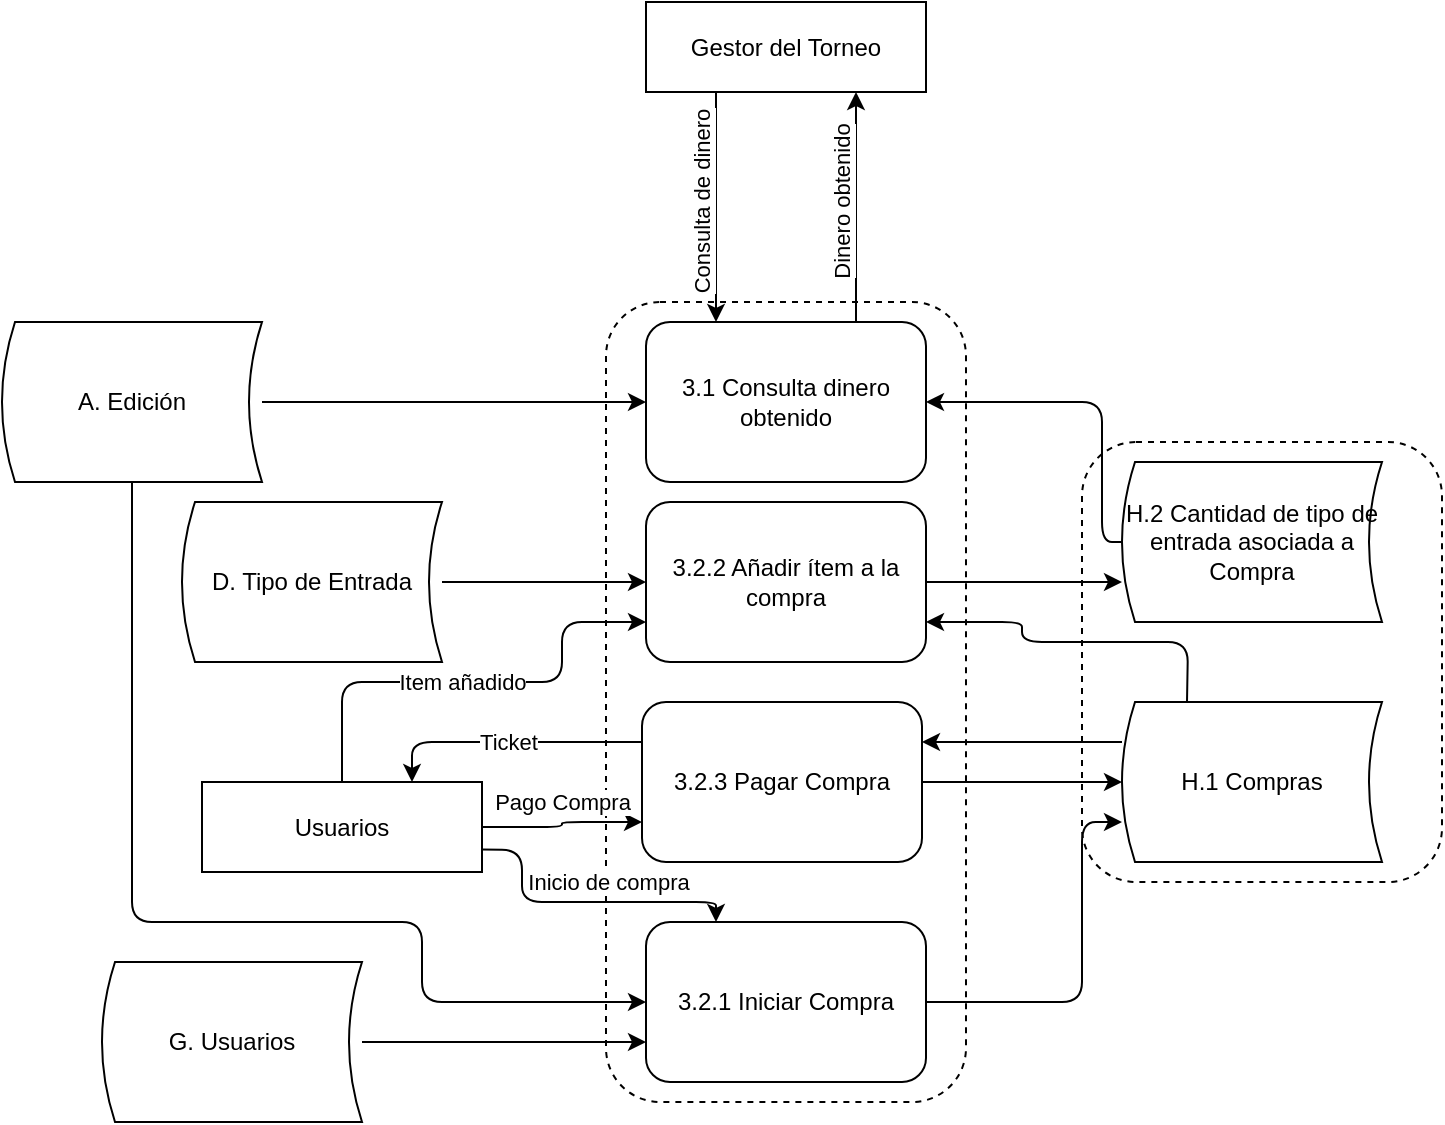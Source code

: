 <mxfile version="12.3.9" type="google" pages="1"><diagram id="GSE8sI3BcYbeQ0aLWZxj" name="Page-1"><mxGraphModel dx="2411" dy="2038" grid="1" gridSize="10" guides="1" tooltips="1" connect="1" arrows="1" fold="1" page="1" pageScale="1" pageWidth="827" pageHeight="1169" math="0" shadow="0"><root><mxCell id="0"/><mxCell id="1" parent="0"/><mxCell id="SWjVIpiea56i-rNBcPnv-53" value="" style="rounded=1;whiteSpace=wrap;html=1;dashed=1;fillColor=none;gradientColor=none;" parent="1" vertex="1"><mxGeometry x="510" y="200" width="180" height="220" as="geometry"/></mxCell><mxCell id="SWjVIpiea56i-rNBcPnv-27" value="" style="rounded=1;whiteSpace=wrap;html=1;dashed=1;fillColor=none;gradientColor=none;" parent="1" vertex="1"><mxGeometry x="272" y="130" width="180" height="400" as="geometry"/></mxCell><mxCell id="SWjVIpiea56i-rNBcPnv-28" value="Usuarios" style="rounded=0;whiteSpace=wrap;html=1;" parent="1" vertex="1"><mxGeometry x="70" y="370" width="140" height="45" as="geometry"/></mxCell><mxCell id="SWjVIpiea56i-rNBcPnv-30" value="Item añadido" style="endArrow=classic;html=1;exitX=0.5;exitY=0;exitDx=0;exitDy=0;entryX=0;entryY=0.75;entryDx=0;entryDy=0;horizontal=1;" parent="1" source="SWjVIpiea56i-rNBcPnv-28" target="SWjVIpiea56i-rNBcPnv-63" edge="1"><mxGeometry x="-0.052" width="50" height="50" relative="1" as="geometry"><mxPoint x="343" y="764" as="sourcePoint"/><mxPoint x="336" y="610" as="targetPoint"/><Array as="points"><mxPoint x="140" y="320"/><mxPoint x="250" y="320"/><mxPoint x="250" y="290"/></Array><mxPoint as="offset"/></mxGeometry></mxCell><mxCell id="SWjVIpiea56i-rNBcPnv-32" value="Inicio de compra" style="endArrow=classic;html=1;exitX=1;exitY=0.75;exitDx=0;exitDy=0;entryX=0.25;entryY=0;entryDx=0;entryDy=0;" parent="1" source="SWjVIpiea56i-rNBcPnv-28" target="SWjVIpiea56i-rNBcPnv-55" edge="1"><mxGeometry x="0.168" y="10" width="50" height="50" relative="1" as="geometry"><mxPoint x="378" y="764" as="sourcePoint"/><mxPoint x="530" y="600" as="targetPoint"/><Array as="points"><mxPoint x="230" y="404"/><mxPoint x="230" y="430"/><mxPoint x="327" y="430"/></Array><mxPoint as="offset"/></mxGeometry></mxCell><mxCell id="SWjVIpiea56i-rNBcPnv-39" value="3.1 Consulta dinero obtenido " style="rounded=1;whiteSpace=wrap;html=1;" parent="1" vertex="1"><mxGeometry x="292" y="140" width="140" height="80" as="geometry"/></mxCell><mxCell id="SWjVIpiea56i-rNBcPnv-40" value="A. Edición" style="shape=dataStorage;whiteSpace=wrap;html=1;size=0.05;shadow=0;gradientColor=none;" parent="1" vertex="1"><mxGeometry x="-30" y="140" width="130" height="80" as="geometry"/></mxCell><mxCell id="SWjVIpiea56i-rNBcPnv-41" value="Pago Compra" style="endArrow=classic;html=1;exitX=1;exitY=0.5;exitDx=0;exitDy=0;entryX=0;entryY=0.75;entryDx=0;entryDy=0;horizontal=1;edgeStyle=orthogonalEdgeStyle;" parent="1" source="SWjVIpiea56i-rNBcPnv-28" target="SWjVIpiea56i-rNBcPnv-69" edge="1"><mxGeometry x="0.03" y="10" width="50" height="50" relative="1" as="geometry"><mxPoint x="368.5" y="790" as="sourcePoint"/><mxPoint x="369.5" y="610" as="targetPoint"/><mxPoint as="offset"/></mxGeometry></mxCell><mxCell id="SWjVIpiea56i-rNBcPnv-42" value="" style="endArrow=classic;html=1;fontSize=11;exitX=1;exitY=0.5;exitDx=0;exitDy=0;entryX=0;entryY=0.5;entryDx=0;entryDy=0;" parent="1" source="SWjVIpiea56i-rNBcPnv-40" target="SWjVIpiea56i-rNBcPnv-39" edge="1"><mxGeometry width="50" height="50" relative="1" as="geometry"><mxPoint x="100" y="270" as="sourcePoint"/><mxPoint x="230" y="180" as="targetPoint"/><Array as="points"><mxPoint x="250" y="180"/></Array></mxGeometry></mxCell><mxCell id="SWjVIpiea56i-rNBcPnv-43" value="H.2 Cantidad de tipo de entrada asociada a Compra" style="shape=dataStorage;whiteSpace=wrap;html=1;size=0.05;shadow=0;gradientColor=none;" parent="1" vertex="1"><mxGeometry x="530" y="210" width="130" height="80" as="geometry"/></mxCell><mxCell id="SWjVIpiea56i-rNBcPnv-44" value="D. Tipo de Entrada" style="shape=dataStorage;whiteSpace=wrap;html=1;size=0.05;shadow=0;gradientColor=none;" parent="1" vertex="1"><mxGeometry x="60" y="230" width="130" height="80" as="geometry"/></mxCell><mxCell id="SWjVIpiea56i-rNBcPnv-45" value="G. Usuarios" style="shape=dataStorage;whiteSpace=wrap;html=1;size=0.05;shadow=0;gradientColor=none;" parent="1" vertex="1"><mxGeometry x="20" y="460" width="130" height="80" as="geometry"/></mxCell><mxCell id="SWjVIpiea56i-rNBcPnv-54" value="H.1 Compras" style="shape=dataStorage;whiteSpace=wrap;html=1;size=0.05;shadow=0;gradientColor=none;" parent="1" vertex="1"><mxGeometry x="530" y="330" width="130" height="80" as="geometry"/></mxCell><mxCell id="SWjVIpiea56i-rNBcPnv-55" value="3.2.1 Iniciar Compra" style="rounded=1;whiteSpace=wrap;html=1;" parent="1" vertex="1"><mxGeometry x="292" y="440" width="140" height="80" as="geometry"/></mxCell><mxCell id="SWjVIpiea56i-rNBcPnv-56" value="" style="endArrow=classic;html=1;exitX=1;exitY=0.5;exitDx=0;exitDy=0;entryX=0;entryY=0.75;entryDx=0;entryDy=0;" parent="1" source="SWjVIpiea56i-rNBcPnv-45" target="SWjVIpiea56i-rNBcPnv-55" edge="1"><mxGeometry width="50" height="50" relative="1" as="geometry"><mxPoint x="270" y="520" as="sourcePoint"/><mxPoint x="320" y="470" as="targetPoint"/></mxGeometry></mxCell><mxCell id="SWjVIpiea56i-rNBcPnv-58" value="Gestor del Torneo" style="rounded=0;whiteSpace=wrap;html=1;" parent="1" vertex="1"><mxGeometry x="292" y="-20" width="140" height="45" as="geometry"/></mxCell><mxCell id="SWjVIpiea56i-rNBcPnv-59" value="Consulta de dinero" style="endArrow=classic;html=1;exitX=0.25;exitY=1;exitDx=0;exitDy=0;entryX=0.25;entryY=0;entryDx=0;entryDy=0;horizontal=0;" parent="1" source="SWjVIpiea56i-rNBcPnv-58" target="SWjVIpiea56i-rNBcPnv-39" edge="1"><mxGeometry x="-0.043" y="-7" width="50" height="50" relative="1" as="geometry"><mxPoint x="250" y="130" as="sourcePoint"/><mxPoint x="300" y="80" as="targetPoint"/><mxPoint as="offset"/></mxGeometry></mxCell><mxCell id="SWjVIpiea56i-rNBcPnv-60" value="Dinero obtenido" style="endArrow=classic;html=1;exitX=0.75;exitY=0;exitDx=0;exitDy=0;entryX=0.75;entryY=1;entryDx=0;entryDy=0;horizontal=0;" parent="1" source="SWjVIpiea56i-rNBcPnv-39" target="SWjVIpiea56i-rNBcPnv-58" edge="1"><mxGeometry x="0.043" y="7" width="50" height="50" relative="1" as="geometry"><mxPoint x="480" y="140" as="sourcePoint"/><mxPoint x="530" y="90" as="targetPoint"/><mxPoint as="offset"/></mxGeometry></mxCell><mxCell id="SWjVIpiea56i-rNBcPnv-61" value="" style="endArrow=classic;html=1;exitX=0;exitY=0.5;exitDx=0;exitDy=0;entryX=1;entryY=0.5;entryDx=0;entryDy=0;" parent="1" source="SWjVIpiea56i-rNBcPnv-43" target="SWjVIpiea56i-rNBcPnv-39" edge="1"><mxGeometry width="50" height="50" relative="1" as="geometry"><mxPoint x="470" y="200" as="sourcePoint"/><mxPoint x="520" y="150" as="targetPoint"/><Array as="points"><mxPoint x="520" y="250"/><mxPoint x="520" y="180"/></Array></mxGeometry></mxCell><mxCell id="SWjVIpiea56i-rNBcPnv-62" value="" style="endArrow=classic;html=1;exitX=1;exitY=0.5;exitDx=0;exitDy=0;entryX=0;entryY=0.75;entryDx=0;entryDy=0;" parent="1" source="SWjVIpiea56i-rNBcPnv-55" target="SWjVIpiea56i-rNBcPnv-54" edge="1"><mxGeometry width="50" height="50" relative="1" as="geometry"><mxPoint x="480" y="470" as="sourcePoint"/><mxPoint x="530" y="420" as="targetPoint"/><Array as="points"><mxPoint x="510" y="480"/><mxPoint x="510" y="390"/></Array></mxGeometry></mxCell><mxCell id="SWjVIpiea56i-rNBcPnv-63" value="3.2.2 Añadir ítem a la compra" style="rounded=1;whiteSpace=wrap;html=1;" parent="1" vertex="1"><mxGeometry x="292" y="230" width="140" height="80" as="geometry"/></mxCell><mxCell id="SWjVIpiea56i-rNBcPnv-64" value="" style="endArrow=classic;html=1;exitX=0.5;exitY=1;exitDx=0;exitDy=0;entryX=0;entryY=0.5;entryDx=0;entryDy=0;edgeStyle=orthogonalEdgeStyle;" parent="1" source="SWjVIpiea56i-rNBcPnv-40" target="SWjVIpiea56i-rNBcPnv-55" edge="1"><mxGeometry width="50" height="50" relative="1" as="geometry"><mxPoint x="180" y="320" as="sourcePoint"/><mxPoint x="230" y="270" as="targetPoint"/><Array as="points"><mxPoint x="35" y="440"/><mxPoint x="180" y="440"/><mxPoint x="180" y="480"/></Array></mxGeometry></mxCell><mxCell id="SWjVIpiea56i-rNBcPnv-65" value="" style="endArrow=classic;html=1;exitX=1;exitY=0.5;exitDx=0;exitDy=0;entryX=0;entryY=0.5;entryDx=0;entryDy=0;" parent="1" source="SWjVIpiea56i-rNBcPnv-44" target="SWjVIpiea56i-rNBcPnv-63" edge="1"><mxGeometry width="50" height="50" relative="1" as="geometry"><mxPoint x="240" y="490" as="sourcePoint"/><mxPoint x="290" y="440" as="targetPoint"/></mxGeometry></mxCell><mxCell id="SWjVIpiea56i-rNBcPnv-66" value="" style="endArrow=classic;html=1;exitX=0.25;exitY=0;exitDx=0;exitDy=0;entryX=1;entryY=0.75;entryDx=0;entryDy=0;" parent="1" source="SWjVIpiea56i-rNBcPnv-54" target="SWjVIpiea56i-rNBcPnv-63" edge="1"><mxGeometry width="50" height="50" relative="1" as="geometry"><mxPoint x="470" y="320" as="sourcePoint"/><mxPoint x="520" y="270" as="targetPoint"/><Array as="points"><mxPoint x="563" y="300"/><mxPoint x="480" y="300"/><mxPoint x="480" y="290"/></Array></mxGeometry></mxCell><mxCell id="SWjVIpiea56i-rNBcPnv-67" value="" style="endArrow=classic;html=1;exitX=1;exitY=0.5;exitDx=0;exitDy=0;entryX=0;entryY=0.75;entryDx=0;entryDy=0;" parent="1" source="SWjVIpiea56i-rNBcPnv-63" target="SWjVIpiea56i-rNBcPnv-43" edge="1"><mxGeometry width="50" height="50" relative="1" as="geometry"><mxPoint x="450" y="270" as="sourcePoint"/><mxPoint x="500" y="220" as="targetPoint"/></mxGeometry></mxCell><mxCell id="SWjVIpiea56i-rNBcPnv-69" value="3.2.3 Pagar Compra" style="rounded=1;whiteSpace=wrap;html=1;" parent="1" vertex="1"><mxGeometry x="290" y="330" width="140" height="80" as="geometry"/></mxCell><mxCell id="SWjVIpiea56i-rNBcPnv-70" value="" style="endArrow=classic;html=1;exitX=0;exitY=0.25;exitDx=0;exitDy=0;entryX=1;entryY=0.25;entryDx=0;entryDy=0;" parent="1" source="SWjVIpiea56i-rNBcPnv-54" target="SWjVIpiea56i-rNBcPnv-69" edge="1"><mxGeometry width="50" height="50" relative="1" as="geometry"><mxPoint x="560" y="520" as="sourcePoint"/><mxPoint x="610" y="470" as="targetPoint"/><Array as="points"/></mxGeometry></mxCell><mxCell id="SWjVIpiea56i-rNBcPnv-71" value="" style="endArrow=classic;html=1;exitX=1;exitY=0.5;exitDx=0;exitDy=0;entryX=0;entryY=0.5;entryDx=0;entryDy=0;" parent="1" source="SWjVIpiea56i-rNBcPnv-69" target="SWjVIpiea56i-rNBcPnv-54" edge="1"><mxGeometry width="50" height="50" relative="1" as="geometry"><mxPoint x="500" y="550" as="sourcePoint"/><mxPoint x="550" y="500" as="targetPoint"/><Array as="points"/></mxGeometry></mxCell><mxCell id="SWjVIpiea56i-rNBcPnv-72" value="Ticket" style="endArrow=classic;html=1;exitX=0;exitY=0.25;exitDx=0;exitDy=0;entryX=0.75;entryY=0;entryDx=0;entryDy=0;" parent="1" source="SWjVIpiea56i-rNBcPnv-69" target="SWjVIpiea56i-rNBcPnv-28" edge="1"><mxGeometry width="50" height="50" relative="1" as="geometry"><mxPoint x="380" y="710" as="sourcePoint"/><mxPoint x="430" y="660" as="targetPoint"/><Array as="points"><mxPoint x="175" y="350"/></Array></mxGeometry></mxCell></root></mxGraphModel></diagram></mxfile>